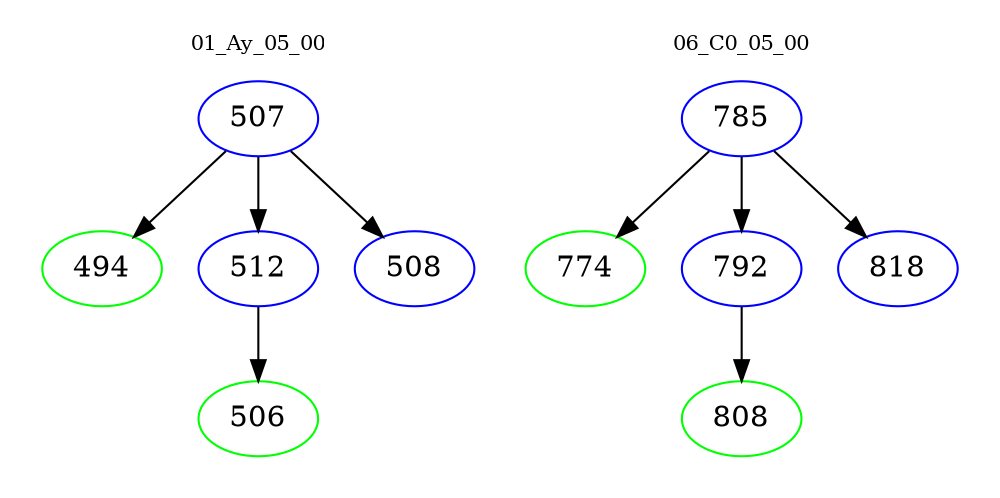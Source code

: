 digraph{
subgraph cluster_0 {
color = white
label = "01_Ay_05_00";
fontsize=10;
T0_507 [label="507", color="blue"]
T0_507 -> T0_494 [color="black"]
T0_494 [label="494", color="green"]
T0_507 -> T0_512 [color="black"]
T0_512 [label="512", color="blue"]
T0_512 -> T0_506 [color="black"]
T0_506 [label="506", color="green"]
T0_507 -> T0_508 [color="black"]
T0_508 [label="508", color="blue"]
}
subgraph cluster_1 {
color = white
label = "06_C0_05_00";
fontsize=10;
T1_785 [label="785", color="blue"]
T1_785 -> T1_774 [color="black"]
T1_774 [label="774", color="green"]
T1_785 -> T1_792 [color="black"]
T1_792 [label="792", color="blue"]
T1_792 -> T1_808 [color="black"]
T1_808 [label="808", color="green"]
T1_785 -> T1_818 [color="black"]
T1_818 [label="818", color="blue"]
}
}
